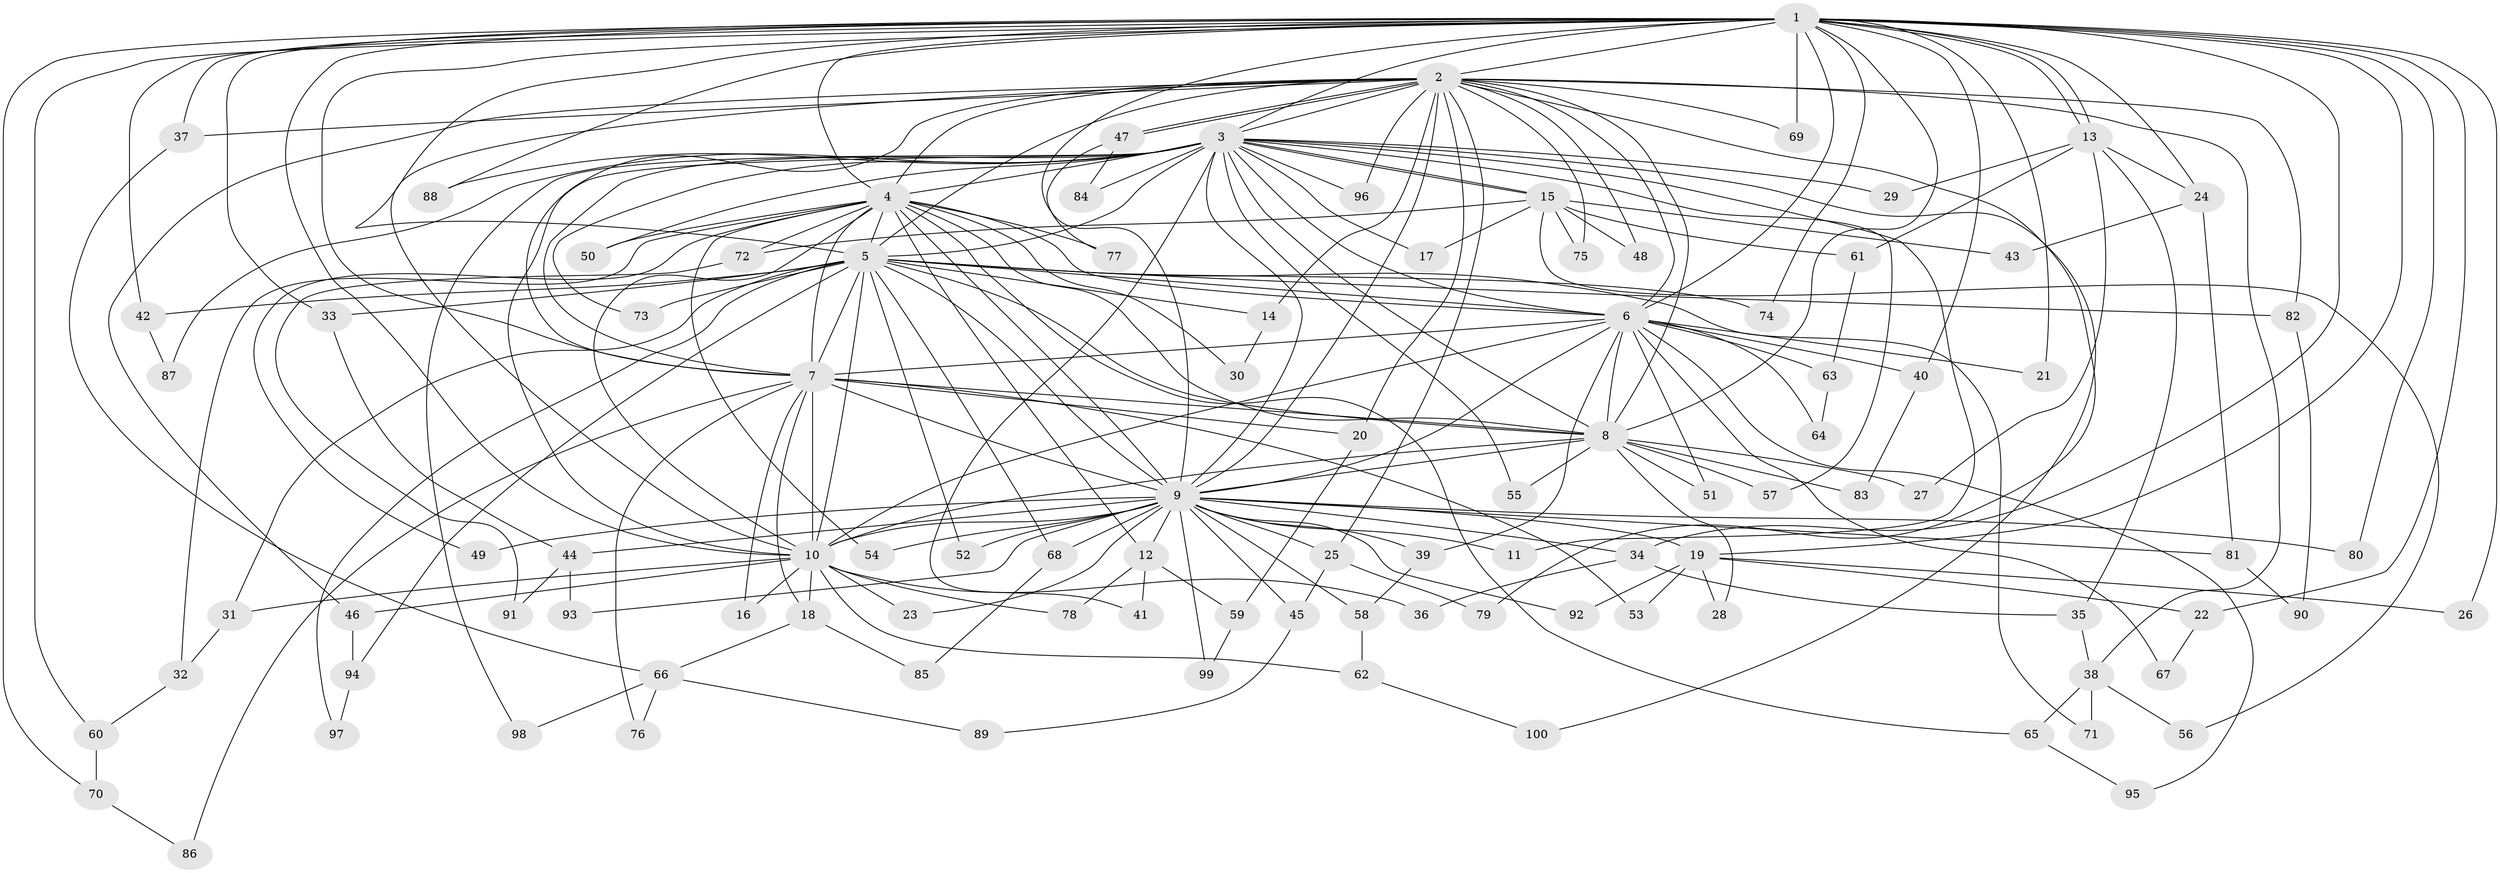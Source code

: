 // Generated by graph-tools (version 1.1) at 2025/38/02/21/25 10:38:53]
// undirected, 100 vertices, 225 edges
graph export_dot {
graph [start="1"]
  node [color=gray90,style=filled];
  1;
  2;
  3;
  4;
  5;
  6;
  7;
  8;
  9;
  10;
  11;
  12;
  13;
  14;
  15;
  16;
  17;
  18;
  19;
  20;
  21;
  22;
  23;
  24;
  25;
  26;
  27;
  28;
  29;
  30;
  31;
  32;
  33;
  34;
  35;
  36;
  37;
  38;
  39;
  40;
  41;
  42;
  43;
  44;
  45;
  46;
  47;
  48;
  49;
  50;
  51;
  52;
  53;
  54;
  55;
  56;
  57;
  58;
  59;
  60;
  61;
  62;
  63;
  64;
  65;
  66;
  67;
  68;
  69;
  70;
  71;
  72;
  73;
  74;
  75;
  76;
  77;
  78;
  79;
  80;
  81;
  82;
  83;
  84;
  85;
  86;
  87;
  88;
  89;
  90;
  91;
  92;
  93;
  94;
  95;
  96;
  97;
  98;
  99;
  100;
  1 -- 2;
  1 -- 3;
  1 -- 4;
  1 -- 5;
  1 -- 6;
  1 -- 7;
  1 -- 8;
  1 -- 9;
  1 -- 10;
  1 -- 13;
  1 -- 13;
  1 -- 19;
  1 -- 21;
  1 -- 22;
  1 -- 24;
  1 -- 26;
  1 -- 33;
  1 -- 34;
  1 -- 37;
  1 -- 40;
  1 -- 42;
  1 -- 60;
  1 -- 69;
  1 -- 70;
  1 -- 74;
  1 -- 80;
  1 -- 88;
  2 -- 3;
  2 -- 4;
  2 -- 5;
  2 -- 6;
  2 -- 7;
  2 -- 8;
  2 -- 9;
  2 -- 10;
  2 -- 14;
  2 -- 20;
  2 -- 25;
  2 -- 37;
  2 -- 38;
  2 -- 46;
  2 -- 47;
  2 -- 47;
  2 -- 48;
  2 -- 69;
  2 -- 75;
  2 -- 79;
  2 -- 82;
  2 -- 96;
  3 -- 4;
  3 -- 5;
  3 -- 6;
  3 -- 7;
  3 -- 8;
  3 -- 9;
  3 -- 10;
  3 -- 11;
  3 -- 15;
  3 -- 15;
  3 -- 17;
  3 -- 29;
  3 -- 41;
  3 -- 50;
  3 -- 55;
  3 -- 57;
  3 -- 73;
  3 -- 84;
  3 -- 87;
  3 -- 88;
  3 -- 96;
  3 -- 98;
  3 -- 100;
  4 -- 5;
  4 -- 6;
  4 -- 7;
  4 -- 8;
  4 -- 9;
  4 -- 10;
  4 -- 12;
  4 -- 30;
  4 -- 32;
  4 -- 49;
  4 -- 50;
  4 -- 54;
  4 -- 65;
  4 -- 72;
  4 -- 77;
  5 -- 6;
  5 -- 7;
  5 -- 8;
  5 -- 9;
  5 -- 10;
  5 -- 14;
  5 -- 31;
  5 -- 33;
  5 -- 42;
  5 -- 52;
  5 -- 68;
  5 -- 71;
  5 -- 73;
  5 -- 74;
  5 -- 82;
  5 -- 94;
  5 -- 97;
  6 -- 7;
  6 -- 8;
  6 -- 9;
  6 -- 10;
  6 -- 21;
  6 -- 39;
  6 -- 40;
  6 -- 51;
  6 -- 63;
  6 -- 64;
  6 -- 67;
  6 -- 95;
  7 -- 8;
  7 -- 9;
  7 -- 10;
  7 -- 16;
  7 -- 18;
  7 -- 20;
  7 -- 53;
  7 -- 76;
  7 -- 86;
  8 -- 9;
  8 -- 10;
  8 -- 27;
  8 -- 28;
  8 -- 51;
  8 -- 55;
  8 -- 57;
  8 -- 83;
  9 -- 10;
  9 -- 11;
  9 -- 12;
  9 -- 19;
  9 -- 23;
  9 -- 25;
  9 -- 34;
  9 -- 39;
  9 -- 44;
  9 -- 45;
  9 -- 49;
  9 -- 52;
  9 -- 54;
  9 -- 58;
  9 -- 68;
  9 -- 80;
  9 -- 81;
  9 -- 92;
  9 -- 93;
  9 -- 99;
  10 -- 16;
  10 -- 18;
  10 -- 23;
  10 -- 31;
  10 -- 36;
  10 -- 46;
  10 -- 62;
  10 -- 78;
  12 -- 41;
  12 -- 59;
  12 -- 78;
  13 -- 24;
  13 -- 27;
  13 -- 29;
  13 -- 35;
  13 -- 61;
  14 -- 30;
  15 -- 17;
  15 -- 43;
  15 -- 48;
  15 -- 56;
  15 -- 61;
  15 -- 72;
  15 -- 75;
  18 -- 66;
  18 -- 85;
  19 -- 22;
  19 -- 26;
  19 -- 28;
  19 -- 53;
  19 -- 92;
  20 -- 59;
  22 -- 67;
  24 -- 43;
  24 -- 81;
  25 -- 45;
  25 -- 79;
  31 -- 32;
  32 -- 60;
  33 -- 44;
  34 -- 35;
  34 -- 36;
  35 -- 38;
  37 -- 66;
  38 -- 56;
  38 -- 65;
  38 -- 71;
  39 -- 58;
  40 -- 83;
  42 -- 87;
  44 -- 91;
  44 -- 93;
  45 -- 89;
  46 -- 94;
  47 -- 77;
  47 -- 84;
  58 -- 62;
  59 -- 99;
  60 -- 70;
  61 -- 63;
  62 -- 100;
  63 -- 64;
  65 -- 95;
  66 -- 76;
  66 -- 89;
  66 -- 98;
  68 -- 85;
  70 -- 86;
  72 -- 91;
  81 -- 90;
  82 -- 90;
  94 -- 97;
}
